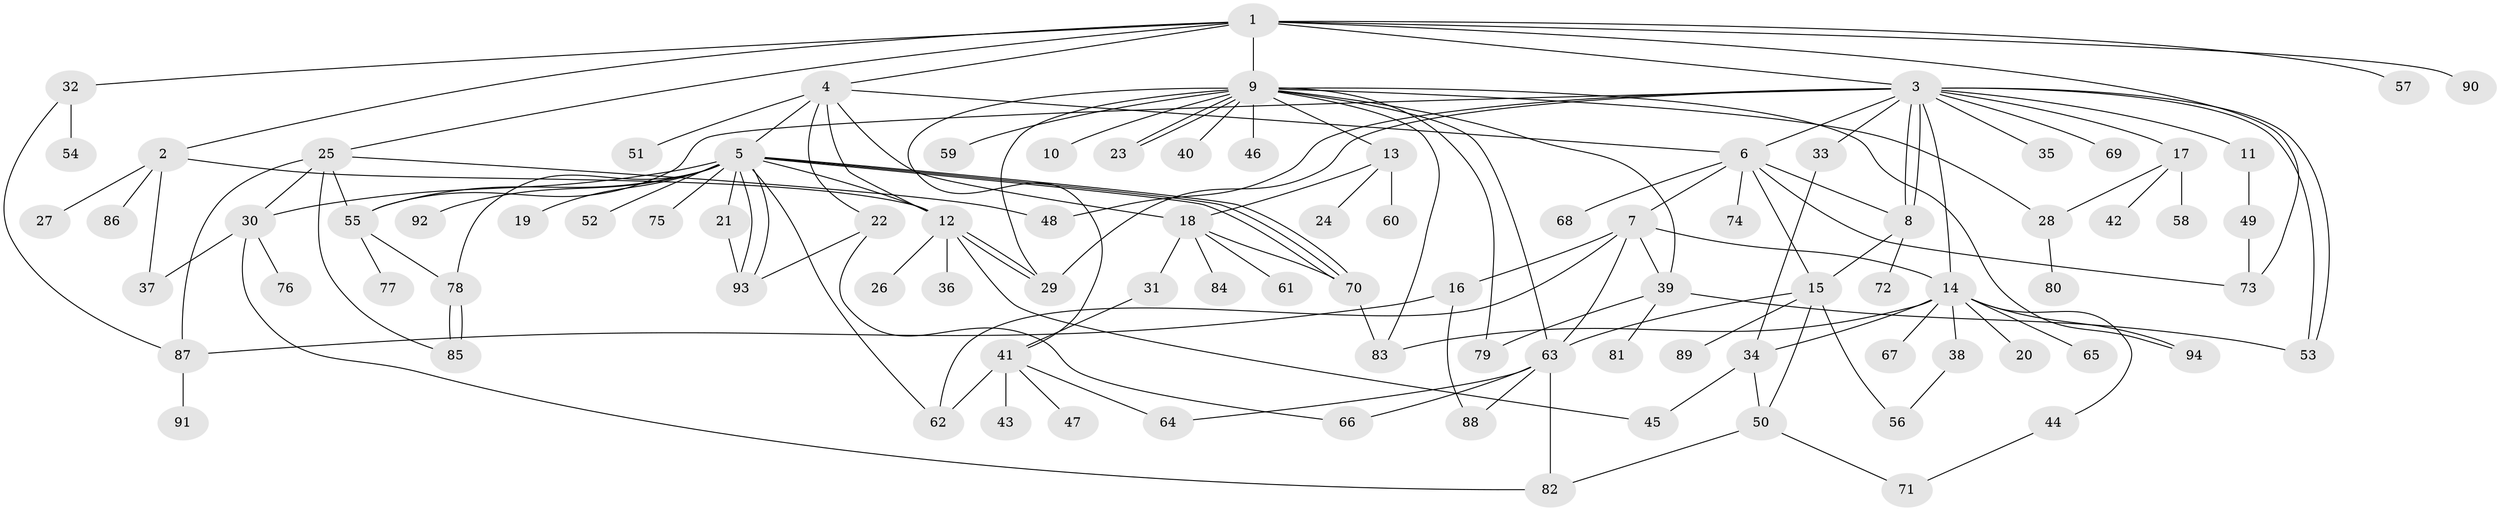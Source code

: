 // Generated by graph-tools (version 1.1) at 2025/25/03/09/25 03:25:57]
// undirected, 94 vertices, 146 edges
graph export_dot {
graph [start="1"]
  node [color=gray90,style=filled];
  1;
  2;
  3;
  4;
  5;
  6;
  7;
  8;
  9;
  10;
  11;
  12;
  13;
  14;
  15;
  16;
  17;
  18;
  19;
  20;
  21;
  22;
  23;
  24;
  25;
  26;
  27;
  28;
  29;
  30;
  31;
  32;
  33;
  34;
  35;
  36;
  37;
  38;
  39;
  40;
  41;
  42;
  43;
  44;
  45;
  46;
  47;
  48;
  49;
  50;
  51;
  52;
  53;
  54;
  55;
  56;
  57;
  58;
  59;
  60;
  61;
  62;
  63;
  64;
  65;
  66;
  67;
  68;
  69;
  70;
  71;
  72;
  73;
  74;
  75;
  76;
  77;
  78;
  79;
  80;
  81;
  82;
  83;
  84;
  85;
  86;
  87;
  88;
  89;
  90;
  91;
  92;
  93;
  94;
  1 -- 2;
  1 -- 3;
  1 -- 4;
  1 -- 9;
  1 -- 25;
  1 -- 32;
  1 -- 57;
  1 -- 73;
  1 -- 90;
  2 -- 12;
  2 -- 27;
  2 -- 37;
  2 -- 86;
  3 -- 6;
  3 -- 8;
  3 -- 8;
  3 -- 11;
  3 -- 14;
  3 -- 17;
  3 -- 29;
  3 -- 33;
  3 -- 35;
  3 -- 48;
  3 -- 53;
  3 -- 53;
  3 -- 55;
  3 -- 69;
  4 -- 5;
  4 -- 6;
  4 -- 12;
  4 -- 18;
  4 -- 22;
  4 -- 51;
  5 -- 12;
  5 -- 19;
  5 -- 21;
  5 -- 30;
  5 -- 52;
  5 -- 55;
  5 -- 62;
  5 -- 70;
  5 -- 70;
  5 -- 70;
  5 -- 75;
  5 -- 78;
  5 -- 92;
  5 -- 93;
  5 -- 93;
  6 -- 7;
  6 -- 8;
  6 -- 15;
  6 -- 68;
  6 -- 73;
  6 -- 74;
  7 -- 14;
  7 -- 16;
  7 -- 39;
  7 -- 62;
  7 -- 63;
  8 -- 15;
  8 -- 72;
  9 -- 10;
  9 -- 13;
  9 -- 23;
  9 -- 23;
  9 -- 28;
  9 -- 29;
  9 -- 39;
  9 -- 40;
  9 -- 41;
  9 -- 46;
  9 -- 59;
  9 -- 63;
  9 -- 79;
  9 -- 83;
  9 -- 94;
  11 -- 49;
  12 -- 26;
  12 -- 29;
  12 -- 29;
  12 -- 36;
  12 -- 45;
  13 -- 18;
  13 -- 24;
  13 -- 60;
  14 -- 20;
  14 -- 34;
  14 -- 38;
  14 -- 44;
  14 -- 65;
  14 -- 67;
  14 -- 83;
  14 -- 94;
  15 -- 50;
  15 -- 56;
  15 -- 63;
  15 -- 89;
  16 -- 87;
  16 -- 88;
  17 -- 28;
  17 -- 42;
  17 -- 58;
  18 -- 31;
  18 -- 61;
  18 -- 70;
  18 -- 84;
  21 -- 93;
  22 -- 66;
  22 -- 93;
  25 -- 30;
  25 -- 48;
  25 -- 55;
  25 -- 85;
  25 -- 87;
  28 -- 80;
  30 -- 37;
  30 -- 76;
  30 -- 82;
  31 -- 41;
  32 -- 54;
  32 -- 87;
  33 -- 34;
  34 -- 45;
  34 -- 50;
  38 -- 56;
  39 -- 53;
  39 -- 79;
  39 -- 81;
  41 -- 43;
  41 -- 47;
  41 -- 62;
  41 -- 64;
  44 -- 71;
  49 -- 73;
  50 -- 71;
  50 -- 82;
  55 -- 77;
  55 -- 78;
  63 -- 64;
  63 -- 66;
  63 -- 82;
  63 -- 88;
  70 -- 83;
  78 -- 85;
  78 -- 85;
  87 -- 91;
}
